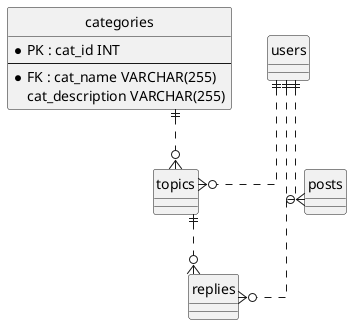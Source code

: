 @startuml

' hide the spot
hide circle

' avoid problems with angled crows feet
skinparam linetype ortho

entity "categories" as er_cate {
  * PK : cat_id INT
  --
  * FK : cat_name VARCHAR(255)
  cat_description VARCHAR(255)
}

entity "replies" as er_repl {
    
}

entity "users" as er_user {

}

entity "topics" as er_topi {

}

entity "posts" as er_post {

}


er_cate ||..o{ er_topi
er_user ||..o{ er_post
er_user ||..o{ er_topi
er_user ||..o{ er_repl
er_topi ||..o{ er_repl

@enduml